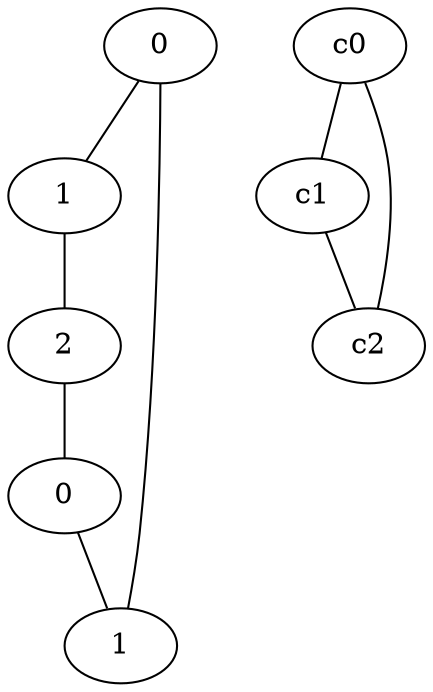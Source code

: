 graph {
a0[label=0];
a1[label=1];
a2[label=2];
a3[label=0];
a4[label=1];
a0 -- a1;
a0 -- a4;
a1 -- a2;
a2 -- a3;
a3 -- a4;
c0 -- c1;
c0 -- c2;
c1 -- c2;
}
